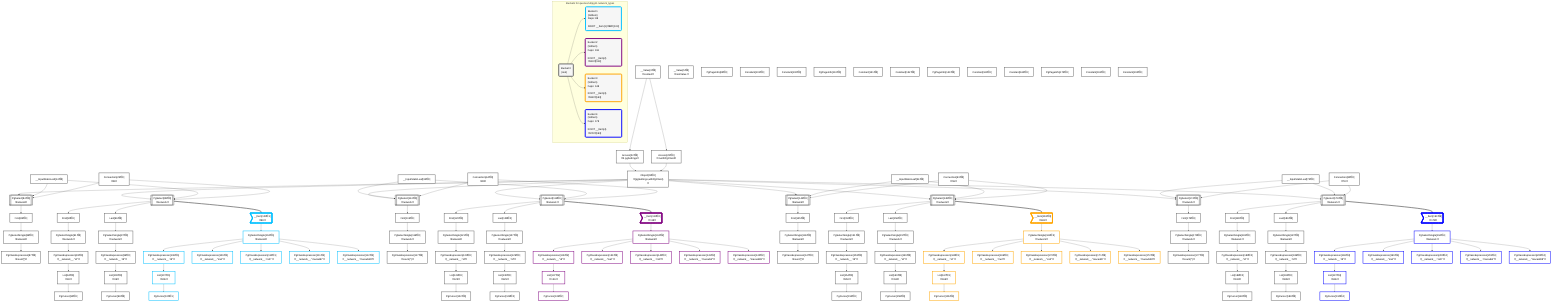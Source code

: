 graph TD
    classDef path fill:#eee,stroke:#000,color:#000
    classDef plan fill:#fff,stroke-width:3px,color:#000
    classDef itemplan fill:#fff,stroke-width:6px,color:#000
    classDef sideeffectplan fill:#f00,stroke-width:6px,color:#000
    classDef bucket fill:#f6f6f6,color:#000,stroke-width:6px,text-align:left


    %% define steps
    __Value3["__Value[3∈0]<br />ᐸcontextᐳ"]:::plan
    __Value5["__Value[5∈0]<br />ᐸrootValueᐳ"]:::plan
    __InputStaticLeaf14["__InputStaticLeaf[14∈0]"]:::plan
    Access22["Access[22∈0]<br />ᐸ3.pgSettingsᐳ"]:::plan
    Access23["Access[23∈0]<br />ᐸ3.withPgClientᐳ"]:::plan
    Object24["Object[24∈0]<br />ᐸ{pgSettings,withPgClient}ᐳ"]:::plan
    Connection25["Connection[25∈0]<br />ᐸ21ᐳ"]:::plan
    __InputStaticLeaf34["__InputStaticLeaf[34∈0]"]:::plan
    Connection44["Connection[44∈0]<br />ᐸ40ᐳ"]:::plan
    __InputStaticLeaf54["__InputStaticLeaf[54∈0]"]:::plan
    Connection63["Connection[63∈0]<br />ᐸ59ᐳ"]:::plan
    __InputStaticLeaf74["__InputStaticLeaf[74∈0]"]:::plan
    Connection82["Connection[82∈0]<br />ᐸ78ᐳ"]:::plan
    PgPageInfo83["PgPageInfo[83∈0]"]:::plan
    PgSelect84[["PgSelect[84∈0]<br />ᐸnetworkᐳ"]]:::plan
    First85["First[85∈0]"]:::plan
    PgSelectSingle86["PgSelectSingle[86∈0]<br />ᐸnetworkᐳ"]:::plan
    PgClassExpression87["PgClassExpression[87∈0]<br />ᐸcount(*)ᐳ"]:::plan
    PgSelect88[["PgSelect[88∈0]<br />ᐸnetworkᐳ"]]:::plan
    First90["First[90∈0]"]:::plan
    PgSelectSingle91["PgSelectSingle[91∈0]<br />ᐸnetworkᐳ"]:::plan
    PgClassExpression93["PgClassExpression[93∈0]<br />ᐸ__network__.”id”ᐳ"]:::plan
    List94["List[94∈0]<br />ᐸ93ᐳ"]:::plan
    PgCursor92["PgCursor[92∈0]"]:::plan
    Last96["Last[96∈0]"]:::plan
    PgSelectSingle97["PgSelectSingle[97∈0]<br />ᐸnetworkᐳ"]:::plan
    PgClassExpression99["PgClassExpression[99∈0]<br />ᐸ__network__.”id”ᐳ"]:::plan
    List100["List[100∈0]<br />ᐸ99ᐳ"]:::plan
    PgCursor98["PgCursor[98∈0]"]:::plan
    Constant101["Constant[101∈0]"]:::plan
    Constant102["Constant[102∈0]"]:::plan
    __Item103>"__Item[103∈1]<br />ᐸ88ᐳ"]:::itemplan
    PgSelectSingle104["PgSelectSingle[104∈1]<br />ᐸnetworkᐳ"]:::plan
    PgClassExpression106["PgClassExpression[106∈1]<br />ᐸ__network__.”id”ᐳ"]:::plan
    List107["List[107∈1]<br />ᐸ106ᐳ"]:::plan
    PgCursor105["PgCursor[105∈1]"]:::plan
    PgClassExpression109["PgClassExpression[109∈1]<br />ᐸ__network__.”inet”ᐳ"]:::plan
    PgClassExpression110["PgClassExpression[110∈1]<br />ᐸ__network__.”cidr”ᐳ"]:::plan
    PgClassExpression111["PgClassExpression[111∈1]<br />ᐸ__network__.”macaddr”ᐳ"]:::plan
    PgClassExpression112["PgClassExpression[112∈1]<br />ᐸ__network__.”macaddr8”ᐳ"]:::plan
    PgPageInfo113["PgPageInfo[113∈0]"]:::plan
    PgSelect114[["PgSelect[114∈0]<br />ᐸnetworkᐳ"]]:::plan
    First115["First[115∈0]"]:::plan
    PgSelectSingle116["PgSelectSingle[116∈0]<br />ᐸnetworkᐳ"]:::plan
    PgClassExpression117["PgClassExpression[117∈0]<br />ᐸcount(*)ᐳ"]:::plan
    PgSelect118[["PgSelect[118∈0]<br />ᐸnetworkᐳ"]]:::plan
    First120["First[120∈0]"]:::plan
    PgSelectSingle121["PgSelectSingle[121∈0]<br />ᐸnetworkᐳ"]:::plan
    PgClassExpression123["PgClassExpression[123∈0]<br />ᐸ__network__.”id”ᐳ"]:::plan
    List124["List[124∈0]<br />ᐸ123ᐳ"]:::plan
    PgCursor122["PgCursor[122∈0]"]:::plan
    Last126["Last[126∈0]"]:::plan
    PgSelectSingle127["PgSelectSingle[127∈0]<br />ᐸnetworkᐳ"]:::plan
    PgClassExpression129["PgClassExpression[129∈0]<br />ᐸ__network__.”id”ᐳ"]:::plan
    List130["List[130∈0]<br />ᐸ129ᐳ"]:::plan
    PgCursor128["PgCursor[128∈0]"]:::plan
    Constant131["Constant[131∈0]"]:::plan
    Constant132["Constant[132∈0]"]:::plan
    __Item133>"__Item[133∈2]<br />ᐸ118ᐳ"]:::itemplan
    PgSelectSingle134["PgSelectSingle[134∈2]<br />ᐸnetworkᐳ"]:::plan
    PgClassExpression136["PgClassExpression[136∈2]<br />ᐸ__network__.”id”ᐳ"]:::plan
    List137["List[137∈2]<br />ᐸ136ᐳ"]:::plan
    PgCursor135["PgCursor[135∈2]"]:::plan
    PgClassExpression139["PgClassExpression[139∈2]<br />ᐸ__network__.”inet”ᐳ"]:::plan
    PgClassExpression140["PgClassExpression[140∈2]<br />ᐸ__network__.”cidr”ᐳ"]:::plan
    PgClassExpression141["PgClassExpression[141∈2]<br />ᐸ__network__.”macaddr”ᐳ"]:::plan
    PgClassExpression142["PgClassExpression[142∈2]<br />ᐸ__network__.”macaddr8”ᐳ"]:::plan
    PgPageInfo143["PgPageInfo[143∈0]"]:::plan
    PgSelect144[["PgSelect[144∈0]<br />ᐸnetworkᐳ"]]:::plan
    First145["First[145∈0]"]:::plan
    PgSelectSingle146["PgSelectSingle[146∈0]<br />ᐸnetworkᐳ"]:::plan
    PgClassExpression147["PgClassExpression[147∈0]<br />ᐸcount(*)ᐳ"]:::plan
    PgSelect148[["PgSelect[148∈0]<br />ᐸnetworkᐳ"]]:::plan
    First150["First[150∈0]"]:::plan
    PgSelectSingle151["PgSelectSingle[151∈0]<br />ᐸnetworkᐳ"]:::plan
    PgClassExpression153["PgClassExpression[153∈0]<br />ᐸ__network__.”id”ᐳ"]:::plan
    List154["List[154∈0]<br />ᐸ153ᐳ"]:::plan
    PgCursor152["PgCursor[152∈0]"]:::plan
    Last156["Last[156∈0]"]:::plan
    PgSelectSingle157["PgSelectSingle[157∈0]<br />ᐸnetworkᐳ"]:::plan
    PgClassExpression159["PgClassExpression[159∈0]<br />ᐸ__network__.”id”ᐳ"]:::plan
    List160["List[160∈0]<br />ᐸ159ᐳ"]:::plan
    PgCursor158["PgCursor[158∈0]"]:::plan
    Constant161["Constant[161∈0]"]:::plan
    Constant162["Constant[162∈0]"]:::plan
    __Item163>"__Item[163∈3]<br />ᐸ148ᐳ"]:::itemplan
    PgSelectSingle164["PgSelectSingle[164∈3]<br />ᐸnetworkᐳ"]:::plan
    PgClassExpression166["PgClassExpression[166∈3]<br />ᐸ__network__.”id”ᐳ"]:::plan
    List167["List[167∈3]<br />ᐸ166ᐳ"]:::plan
    PgCursor165["PgCursor[165∈3]"]:::plan
    PgClassExpression169["PgClassExpression[169∈3]<br />ᐸ__network__.”inet”ᐳ"]:::plan
    PgClassExpression170["PgClassExpression[170∈3]<br />ᐸ__network__.”cidr”ᐳ"]:::plan
    PgClassExpression171["PgClassExpression[171∈3]<br />ᐸ__network__.”macaddr”ᐳ"]:::plan
    PgClassExpression172["PgClassExpression[172∈3]<br />ᐸ__network__.”macaddr8”ᐳ"]:::plan
    PgPageInfo173["PgPageInfo[173∈0]"]:::plan
    PgSelect174[["PgSelect[174∈0]<br />ᐸnetworkᐳ"]]:::plan
    First175["First[175∈0]"]:::plan
    PgSelectSingle176["PgSelectSingle[176∈0]<br />ᐸnetworkᐳ"]:::plan
    PgClassExpression177["PgClassExpression[177∈0]<br />ᐸcount(*)ᐳ"]:::plan
    PgSelect178[["PgSelect[178∈0]<br />ᐸnetworkᐳ"]]:::plan
    First180["First[180∈0]"]:::plan
    PgSelectSingle181["PgSelectSingle[181∈0]<br />ᐸnetworkᐳ"]:::plan
    PgClassExpression183["PgClassExpression[183∈0]<br />ᐸ__network__.”id”ᐳ"]:::plan
    List184["List[184∈0]<br />ᐸ183ᐳ"]:::plan
    PgCursor182["PgCursor[182∈0]"]:::plan
    Last186["Last[186∈0]"]:::plan
    PgSelectSingle187["PgSelectSingle[187∈0]<br />ᐸnetworkᐳ"]:::plan
    PgClassExpression189["PgClassExpression[189∈0]<br />ᐸ__network__.”id”ᐳ"]:::plan
    List190["List[190∈0]<br />ᐸ189ᐳ"]:::plan
    PgCursor188["PgCursor[188∈0]"]:::plan
    Constant191["Constant[191∈0]"]:::plan
    Constant192["Constant[192∈0]"]:::plan
    __Item193>"__Item[193∈4]<br />ᐸ178ᐳ"]:::itemplan
    PgSelectSingle194["PgSelectSingle[194∈4]<br />ᐸnetworkᐳ"]:::plan
    PgClassExpression196["PgClassExpression[196∈4]<br />ᐸ__network__.”id”ᐳ"]:::plan
    List197["List[197∈4]<br />ᐸ196ᐳ"]:::plan
    PgCursor195["PgCursor[195∈4]"]:::plan
    PgClassExpression199["PgClassExpression[199∈4]<br />ᐸ__network__.”inet”ᐳ"]:::plan
    PgClassExpression200["PgClassExpression[200∈4]<br />ᐸ__network__.”cidr”ᐳ"]:::plan
    PgClassExpression201["PgClassExpression[201∈4]<br />ᐸ__network__.”macaddr”ᐳ"]:::plan
    PgClassExpression202["PgClassExpression[202∈4]<br />ᐸ__network__.”macaddr8”ᐳ"]:::plan

    %% plan dependencies
    __Value3 --> Access22
    __Value3 --> Access23
    Access22 & Access23 --> Object24
    Object24 & __InputStaticLeaf14 & Connection25 --> PgSelect84
    PgSelect84 --> First85
    First85 --> PgSelectSingle86
    PgSelectSingle86 --> PgClassExpression87
    Object24 & __InputStaticLeaf14 & Connection25 --> PgSelect88
    PgSelect88 --> First90
    First90 --> PgSelectSingle91
    PgSelectSingle91 --> PgClassExpression93
    PgClassExpression93 --> List94
    List94 --> PgCursor92
    PgSelect88 --> Last96
    Last96 --> PgSelectSingle97
    PgSelectSingle97 --> PgClassExpression99
    PgClassExpression99 --> List100
    List100 --> PgCursor98
    PgSelect88 ==> __Item103
    __Item103 --> PgSelectSingle104
    PgSelectSingle104 --> PgClassExpression106
    PgClassExpression106 --> List107
    List107 --> PgCursor105
    PgSelectSingle104 --> PgClassExpression109
    PgSelectSingle104 --> PgClassExpression110
    PgSelectSingle104 --> PgClassExpression111
    PgSelectSingle104 --> PgClassExpression112
    Object24 & __InputStaticLeaf34 & Connection44 --> PgSelect114
    PgSelect114 --> First115
    First115 --> PgSelectSingle116
    PgSelectSingle116 --> PgClassExpression117
    Object24 & __InputStaticLeaf34 & Connection44 --> PgSelect118
    PgSelect118 --> First120
    First120 --> PgSelectSingle121
    PgSelectSingle121 --> PgClassExpression123
    PgClassExpression123 --> List124
    List124 --> PgCursor122
    PgSelect118 --> Last126
    Last126 --> PgSelectSingle127
    PgSelectSingle127 --> PgClassExpression129
    PgClassExpression129 --> List130
    List130 --> PgCursor128
    PgSelect118 ==> __Item133
    __Item133 --> PgSelectSingle134
    PgSelectSingle134 --> PgClassExpression136
    PgClassExpression136 --> List137
    List137 --> PgCursor135
    PgSelectSingle134 --> PgClassExpression139
    PgSelectSingle134 --> PgClassExpression140
    PgSelectSingle134 --> PgClassExpression141
    PgSelectSingle134 --> PgClassExpression142
    Object24 & __InputStaticLeaf54 & Connection63 --> PgSelect144
    PgSelect144 --> First145
    First145 --> PgSelectSingle146
    PgSelectSingle146 --> PgClassExpression147
    Object24 & __InputStaticLeaf54 & Connection63 --> PgSelect148
    PgSelect148 --> First150
    First150 --> PgSelectSingle151
    PgSelectSingle151 --> PgClassExpression153
    PgClassExpression153 --> List154
    List154 --> PgCursor152
    PgSelect148 --> Last156
    Last156 --> PgSelectSingle157
    PgSelectSingle157 --> PgClassExpression159
    PgClassExpression159 --> List160
    List160 --> PgCursor158
    PgSelect148 ==> __Item163
    __Item163 --> PgSelectSingle164
    PgSelectSingle164 --> PgClassExpression166
    PgClassExpression166 --> List167
    List167 --> PgCursor165
    PgSelectSingle164 --> PgClassExpression169
    PgSelectSingle164 --> PgClassExpression170
    PgSelectSingle164 --> PgClassExpression171
    PgSelectSingle164 --> PgClassExpression172
    Object24 & __InputStaticLeaf74 & Connection82 --> PgSelect174
    PgSelect174 --> First175
    First175 --> PgSelectSingle176
    PgSelectSingle176 --> PgClassExpression177
    Object24 & __InputStaticLeaf74 & Connection82 --> PgSelect178
    PgSelect178 --> First180
    First180 --> PgSelectSingle181
    PgSelectSingle181 --> PgClassExpression183
    PgClassExpression183 --> List184
    List184 --> PgCursor182
    PgSelect178 --> Last186
    Last186 --> PgSelectSingle187
    PgSelectSingle187 --> PgClassExpression189
    PgClassExpression189 --> List190
    List190 --> PgCursor188
    PgSelect178 ==> __Item193
    __Item193 --> PgSelectSingle194
    PgSelectSingle194 --> PgClassExpression196
    PgClassExpression196 --> List197
    List197 --> PgCursor195
    PgSelectSingle194 --> PgClassExpression199
    PgSelectSingle194 --> PgClassExpression200
    PgSelectSingle194 --> PgClassExpression201
    PgSelectSingle194 --> PgClassExpression202

    %% plan-to-path relationships

    subgraph "Buckets for queries/v4/pg11.network_types"
    Bucket0("Bucket 0<br />(root)"):::bucket
    classDef bucket0 stroke:#696969
    class Bucket0,__Value3,__Value5,__InputStaticLeaf14,Access22,Access23,Object24,Connection25,__InputStaticLeaf34,Connection44,__InputStaticLeaf54,Connection63,__InputStaticLeaf74,Connection82,PgPageInfo83,PgSelect84,First85,PgSelectSingle86,PgClassExpression87,PgSelect88,First90,PgSelectSingle91,PgCursor92,PgClassExpression93,List94,Last96,PgSelectSingle97,PgCursor98,PgClassExpression99,List100,Constant101,Constant102,PgPageInfo113,PgSelect114,First115,PgSelectSingle116,PgClassExpression117,PgSelect118,First120,PgSelectSingle121,PgCursor122,PgClassExpression123,List124,Last126,PgSelectSingle127,PgCursor128,PgClassExpression129,List130,Constant131,Constant132,PgPageInfo143,PgSelect144,First145,PgSelectSingle146,PgClassExpression147,PgSelect148,First150,PgSelectSingle151,PgCursor152,PgClassExpression153,List154,Last156,PgSelectSingle157,PgCursor158,PgClassExpression159,List160,Constant161,Constant162,PgPageInfo173,PgSelect174,First175,PgSelectSingle176,PgClassExpression177,PgSelect178,First180,PgSelectSingle181,PgCursor182,PgClassExpression183,List184,Last186,PgSelectSingle187,PgCursor188,PgClassExpression189,List190,Constant191,Constant192 bucket0
    Bucket1("Bucket 1<br />(listItem)<br />Deps: 88<br /><br />ROOT __Item{1}ᐸ88ᐳ[103]"):::bucket
    classDef bucket1 stroke:#00bfff
    class Bucket1,__Item103,PgSelectSingle104,PgCursor105,PgClassExpression106,List107,PgClassExpression109,PgClassExpression110,PgClassExpression111,PgClassExpression112 bucket1
    Bucket2("Bucket 2<br />(listItem)<br />Deps: 118<br /><br />ROOT __Item{2}ᐸ118ᐳ[133]"):::bucket
    classDef bucket2 stroke:#7f007f
    class Bucket2,__Item133,PgSelectSingle134,PgCursor135,PgClassExpression136,List137,PgClassExpression139,PgClassExpression140,PgClassExpression141,PgClassExpression142 bucket2
    Bucket3("Bucket 3<br />(listItem)<br />Deps: 148<br /><br />ROOT __Item{3}ᐸ148ᐳ[163]"):::bucket
    classDef bucket3 stroke:#ffa500
    class Bucket3,__Item163,PgSelectSingle164,PgCursor165,PgClassExpression166,List167,PgClassExpression169,PgClassExpression170,PgClassExpression171,PgClassExpression172 bucket3
    Bucket4("Bucket 4<br />(listItem)<br />Deps: 178<br /><br />ROOT __Item{4}ᐸ178ᐳ[193]"):::bucket
    classDef bucket4 stroke:#0000ff
    class Bucket4,__Item193,PgSelectSingle194,PgCursor195,PgClassExpression196,List197,PgClassExpression199,PgClassExpression200,PgClassExpression201,PgClassExpression202 bucket4
    Bucket0 --> Bucket1 & Bucket2 & Bucket3 & Bucket4
    end